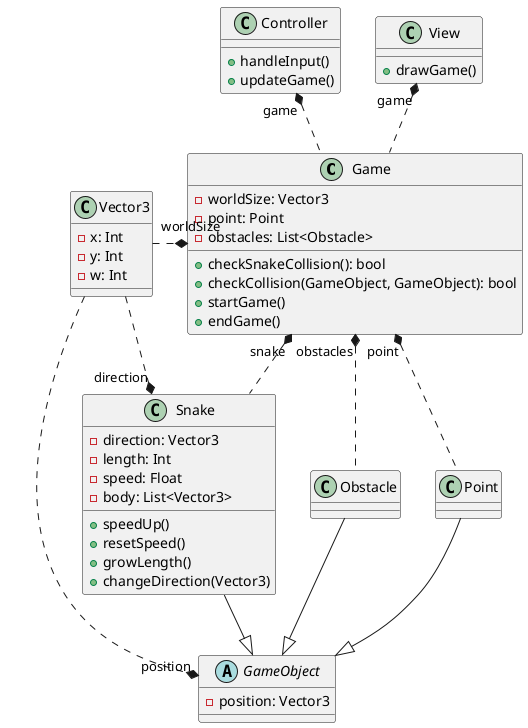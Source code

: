 @startuml classDiagram
skinparam groupInheritance 2

' Game classes
class Game {
    + checkSnakeCollision(): bool
    + checkCollision(GameObject, GameObject): bool
    + startGame()
    + endGame()

    - worldSize: Vector3
    - point: Point
    - obstacles: List<Obstacle>
}

abstract GameObject {
    - position: Vector3
}

class Snake {
    + speedUp()
    + resetSpeed()
    + growLength()
    + changeDirection(Vector3)

    - direction: Vector3
    - length: Int
    - speed: Float
    - body: List<Vector3>
}

class Point {
}

class Obstacle {
}

' Util classes
class Controller {
    + handleInput()
    + updateGame()
}

class View {
    + drawGame()
}

class Vector3 {
    - x: Int
    - y: Int
    - w: Int
}

' Inheritance
GameObject <|-up- Point
GameObject <|-up- Obstacle
GameObject <|-up- Snake

' Associations
Game "snake" *.. Snake
Game "point" *.. Point
Game "obstacles" *.. Obstacle
Game "worldSize" *.left. Vector3
GameObject "position" *.left. Vector3
Snake "direction" *.left. Vector3
View "game" *.. Game
Controller "game" *.. Game

@enduml